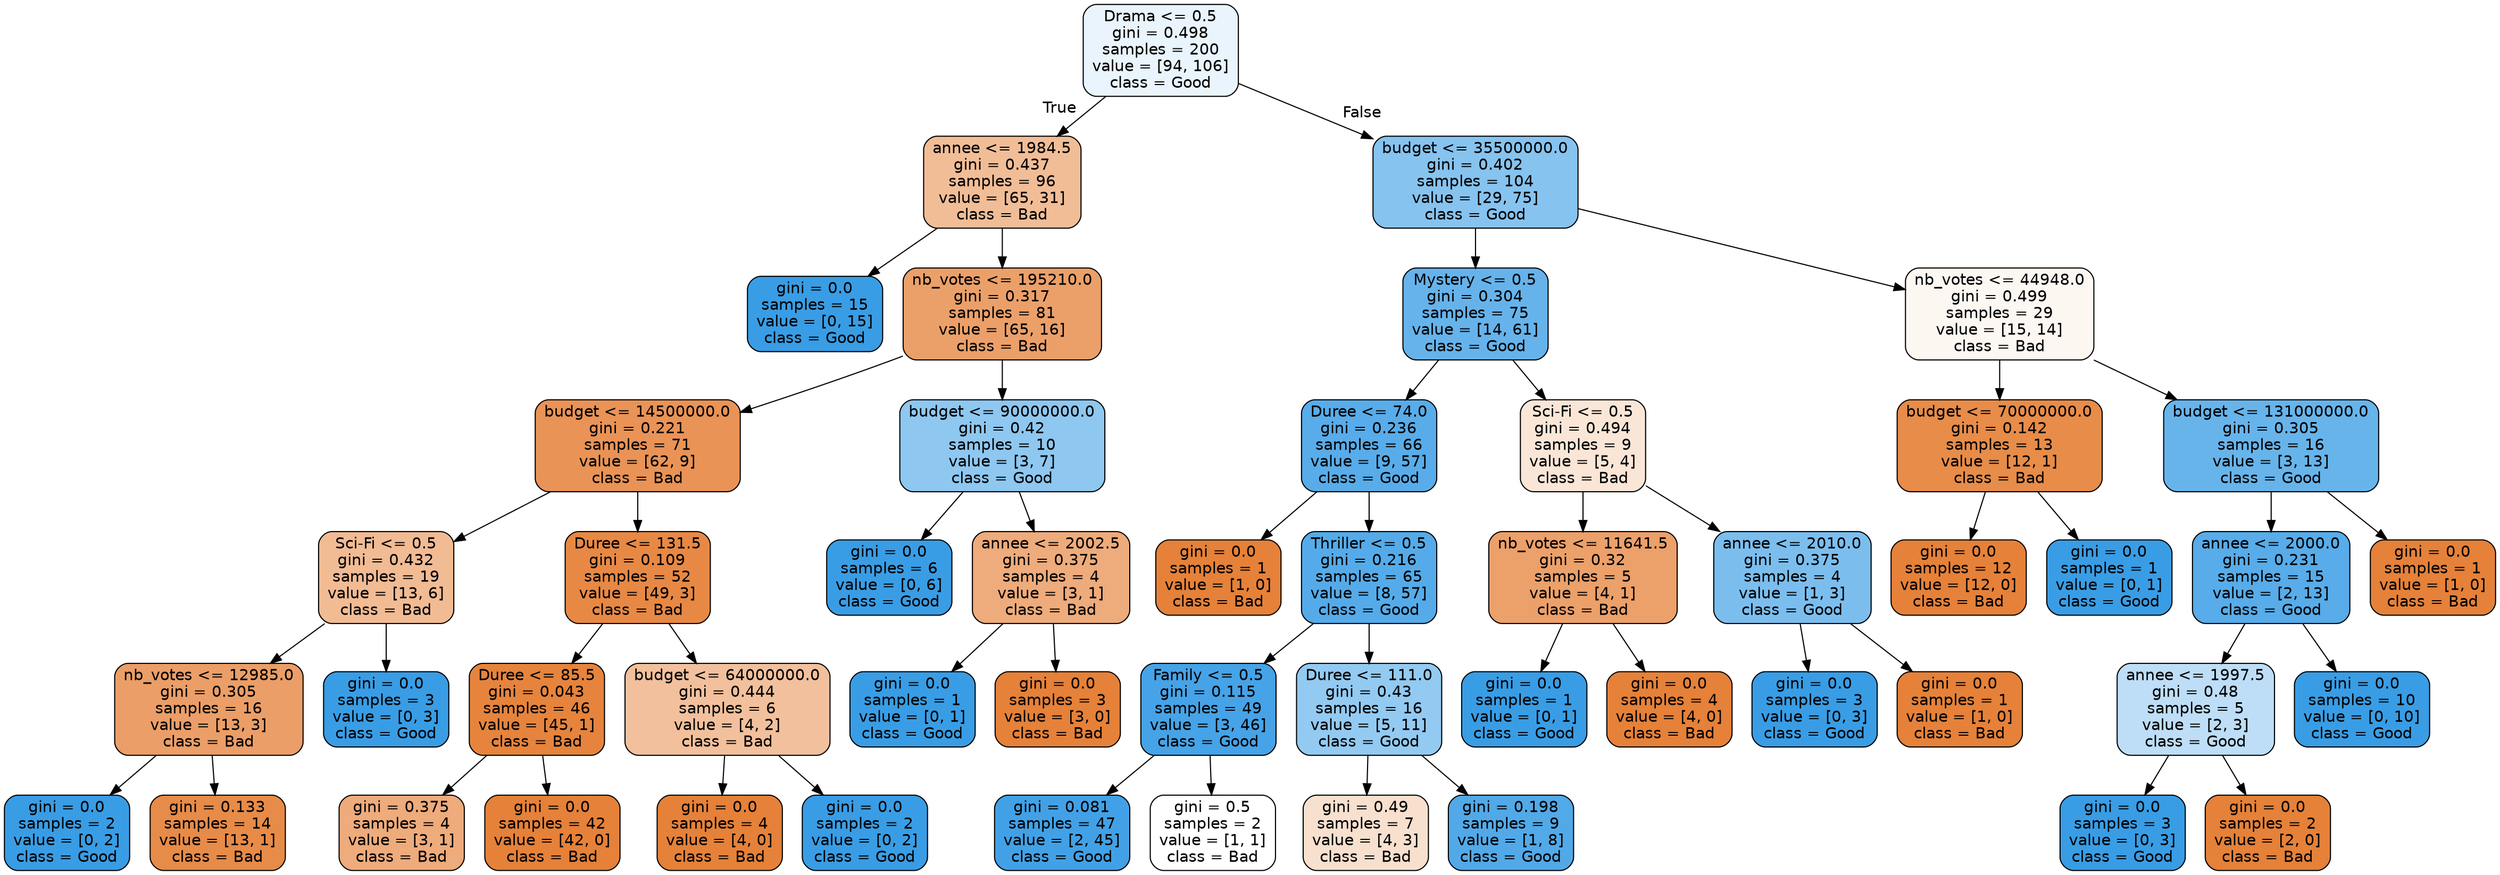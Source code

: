 digraph Tree {
node [shape=box, style="filled, rounded", color="black", fontname=helvetica] ;
edge [fontname=helvetica] ;
0 [label="Drama <= 0.5\ngini = 0.498\nsamples = 200\nvalue = [94, 106]\nclass = Good", fillcolor="#e9f4fc"] ;
1 [label="annee <= 1984.5\ngini = 0.437\nsamples = 96\nvalue = [65, 31]\nclass = Bad", fillcolor="#f1bd97"] ;
0 -> 1 [labeldistance=2.5, labelangle=45, headlabel="True"] ;
2 [label="gini = 0.0\nsamples = 15\nvalue = [0, 15]\nclass = Good", fillcolor="#399de5"] ;
1 -> 2 ;
3 [label="nb_votes <= 195210.0\ngini = 0.317\nsamples = 81\nvalue = [65, 16]\nclass = Bad", fillcolor="#eba06a"] ;
1 -> 3 ;
4 [label="budget <= 14500000.0\ngini = 0.221\nsamples = 71\nvalue = [62, 9]\nclass = Bad", fillcolor="#e99356"] ;
3 -> 4 ;
5 [label="Sci-Fi <= 0.5\ngini = 0.432\nsamples = 19\nvalue = [13, 6]\nclass = Bad", fillcolor="#f1bb94"] ;
4 -> 5 ;
6 [label="nb_votes <= 12985.0\ngini = 0.305\nsamples = 16\nvalue = [13, 3]\nclass = Bad", fillcolor="#eb9e67"] ;
5 -> 6 ;
7 [label="gini = 0.0\nsamples = 2\nvalue = [0, 2]\nclass = Good", fillcolor="#399de5"] ;
6 -> 7 ;
8 [label="gini = 0.133\nsamples = 14\nvalue = [13, 1]\nclass = Bad", fillcolor="#e78b48"] ;
6 -> 8 ;
9 [label="gini = 0.0\nsamples = 3\nvalue = [0, 3]\nclass = Good", fillcolor="#399de5"] ;
5 -> 9 ;
10 [label="Duree <= 131.5\ngini = 0.109\nsamples = 52\nvalue = [49, 3]\nclass = Bad", fillcolor="#e78945"] ;
4 -> 10 ;
11 [label="Duree <= 85.5\ngini = 0.043\nsamples = 46\nvalue = [45, 1]\nclass = Bad", fillcolor="#e6843d"] ;
10 -> 11 ;
12 [label="gini = 0.375\nsamples = 4\nvalue = [3, 1]\nclass = Bad", fillcolor="#eeab7b"] ;
11 -> 12 ;
13 [label="gini = 0.0\nsamples = 42\nvalue = [42, 0]\nclass = Bad", fillcolor="#e58139"] ;
11 -> 13 ;
14 [label="budget <= 64000000.0\ngini = 0.444\nsamples = 6\nvalue = [4, 2]\nclass = Bad", fillcolor="#f2c09c"] ;
10 -> 14 ;
15 [label="gini = 0.0\nsamples = 4\nvalue = [4, 0]\nclass = Bad", fillcolor="#e58139"] ;
14 -> 15 ;
16 [label="gini = 0.0\nsamples = 2\nvalue = [0, 2]\nclass = Good", fillcolor="#399de5"] ;
14 -> 16 ;
17 [label="budget <= 90000000.0\ngini = 0.42\nsamples = 10\nvalue = [3, 7]\nclass = Good", fillcolor="#8ec7f0"] ;
3 -> 17 ;
18 [label="gini = 0.0\nsamples = 6\nvalue = [0, 6]\nclass = Good", fillcolor="#399de5"] ;
17 -> 18 ;
19 [label="annee <= 2002.5\ngini = 0.375\nsamples = 4\nvalue = [3, 1]\nclass = Bad", fillcolor="#eeab7b"] ;
17 -> 19 ;
20 [label="gini = 0.0\nsamples = 1\nvalue = [0, 1]\nclass = Good", fillcolor="#399de5"] ;
19 -> 20 ;
21 [label="gini = 0.0\nsamples = 3\nvalue = [3, 0]\nclass = Bad", fillcolor="#e58139"] ;
19 -> 21 ;
22 [label="budget <= 35500000.0\ngini = 0.402\nsamples = 104\nvalue = [29, 75]\nclass = Good", fillcolor="#86c3ef"] ;
0 -> 22 [labeldistance=2.5, labelangle=-45, headlabel="False"] ;
23 [label="Mystery <= 0.5\ngini = 0.304\nsamples = 75\nvalue = [14, 61]\nclass = Good", fillcolor="#66b3eb"] ;
22 -> 23 ;
24 [label="Duree <= 74.0\ngini = 0.236\nsamples = 66\nvalue = [9, 57]\nclass = Good", fillcolor="#58ace9"] ;
23 -> 24 ;
25 [label="gini = 0.0\nsamples = 1\nvalue = [1, 0]\nclass = Bad", fillcolor="#e58139"] ;
24 -> 25 ;
26 [label="Thriller <= 0.5\ngini = 0.216\nsamples = 65\nvalue = [8, 57]\nclass = Good", fillcolor="#55abe9"] ;
24 -> 26 ;
27 [label="Family <= 0.5\ngini = 0.115\nsamples = 49\nvalue = [3, 46]\nclass = Good", fillcolor="#46a3e7"] ;
26 -> 27 ;
28 [label="gini = 0.081\nsamples = 47\nvalue = [2, 45]\nclass = Good", fillcolor="#42a1e6"] ;
27 -> 28 ;
29 [label="gini = 0.5\nsamples = 2\nvalue = [1, 1]\nclass = Bad", fillcolor="#ffffff"] ;
27 -> 29 ;
30 [label="Duree <= 111.0\ngini = 0.43\nsamples = 16\nvalue = [5, 11]\nclass = Good", fillcolor="#93caf1"] ;
26 -> 30 ;
31 [label="gini = 0.49\nsamples = 7\nvalue = [4, 3]\nclass = Bad", fillcolor="#f8e0ce"] ;
30 -> 31 ;
32 [label="gini = 0.198\nsamples = 9\nvalue = [1, 8]\nclass = Good", fillcolor="#52a9e8"] ;
30 -> 32 ;
33 [label="Sci-Fi <= 0.5\ngini = 0.494\nsamples = 9\nvalue = [5, 4]\nclass = Bad", fillcolor="#fae6d7"] ;
23 -> 33 ;
34 [label="nb_votes <= 11641.5\ngini = 0.32\nsamples = 5\nvalue = [4, 1]\nclass = Bad", fillcolor="#eca06a"] ;
33 -> 34 ;
35 [label="gini = 0.0\nsamples = 1\nvalue = [0, 1]\nclass = Good", fillcolor="#399de5"] ;
34 -> 35 ;
36 [label="gini = 0.0\nsamples = 4\nvalue = [4, 0]\nclass = Bad", fillcolor="#e58139"] ;
34 -> 36 ;
37 [label="annee <= 2010.0\ngini = 0.375\nsamples = 4\nvalue = [1, 3]\nclass = Good", fillcolor="#7bbeee"] ;
33 -> 37 ;
38 [label="gini = 0.0\nsamples = 3\nvalue = [0, 3]\nclass = Good", fillcolor="#399de5"] ;
37 -> 38 ;
39 [label="gini = 0.0\nsamples = 1\nvalue = [1, 0]\nclass = Bad", fillcolor="#e58139"] ;
37 -> 39 ;
40 [label="nb_votes <= 44948.0\ngini = 0.499\nsamples = 29\nvalue = [15, 14]\nclass = Bad", fillcolor="#fdf7f2"] ;
22 -> 40 ;
41 [label="budget <= 70000000.0\ngini = 0.142\nsamples = 13\nvalue = [12, 1]\nclass = Bad", fillcolor="#e78c49"] ;
40 -> 41 ;
42 [label="gini = 0.0\nsamples = 12\nvalue = [12, 0]\nclass = Bad", fillcolor="#e58139"] ;
41 -> 42 ;
43 [label="gini = 0.0\nsamples = 1\nvalue = [0, 1]\nclass = Good", fillcolor="#399de5"] ;
41 -> 43 ;
44 [label="budget <= 131000000.0\ngini = 0.305\nsamples = 16\nvalue = [3, 13]\nclass = Good", fillcolor="#67b4eb"] ;
40 -> 44 ;
45 [label="annee <= 2000.0\ngini = 0.231\nsamples = 15\nvalue = [2, 13]\nclass = Good", fillcolor="#57ace9"] ;
44 -> 45 ;
46 [label="annee <= 1997.5\ngini = 0.48\nsamples = 5\nvalue = [2, 3]\nclass = Good", fillcolor="#bddef6"] ;
45 -> 46 ;
47 [label="gini = 0.0\nsamples = 3\nvalue = [0, 3]\nclass = Good", fillcolor="#399de5"] ;
46 -> 47 ;
48 [label="gini = 0.0\nsamples = 2\nvalue = [2, 0]\nclass = Bad", fillcolor="#e58139"] ;
46 -> 48 ;
49 [label="gini = 0.0\nsamples = 10\nvalue = [0, 10]\nclass = Good", fillcolor="#399de5"] ;
45 -> 49 ;
50 [label="gini = 0.0\nsamples = 1\nvalue = [1, 0]\nclass = Bad", fillcolor="#e58139"] ;
44 -> 50 ;
}